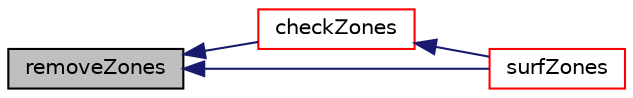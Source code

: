digraph "removeZones"
{
  bgcolor="transparent";
  edge [fontname="Helvetica",fontsize="10",labelfontname="Helvetica",labelfontsize="10"];
  node [fontname="Helvetica",fontsize="10",shape=record];
  rankdir="LR";
  Node1 [label="removeZones",height=0.2,width=0.4,color="black", fillcolor="grey75", style="filled", fontcolor="black"];
  Node1 -> Node2 [dir="back",color="midnightblue",fontsize="10",style="solid",fontname="Helvetica"];
  Node2 [label="checkZones",height=0.2,width=0.4,color="red",URL="$a02594.html#af68c0ce74b1ff6da07f8481db8c415ef",tooltip="Check the surface zone definitions. "];
  Node2 -> Node3 [dir="back",color="midnightblue",fontsize="10",style="solid",fontname="Helvetica"];
  Node3 [label="surfZones",height=0.2,width=0.4,color="red",URL="$a02594.html#aef9df095e77cb940ecee0f94f7c7c905",tooltip="Return surface zones. "];
  Node1 -> Node3 [dir="back",color="midnightblue",fontsize="10",style="solid",fontname="Helvetica"];
}
